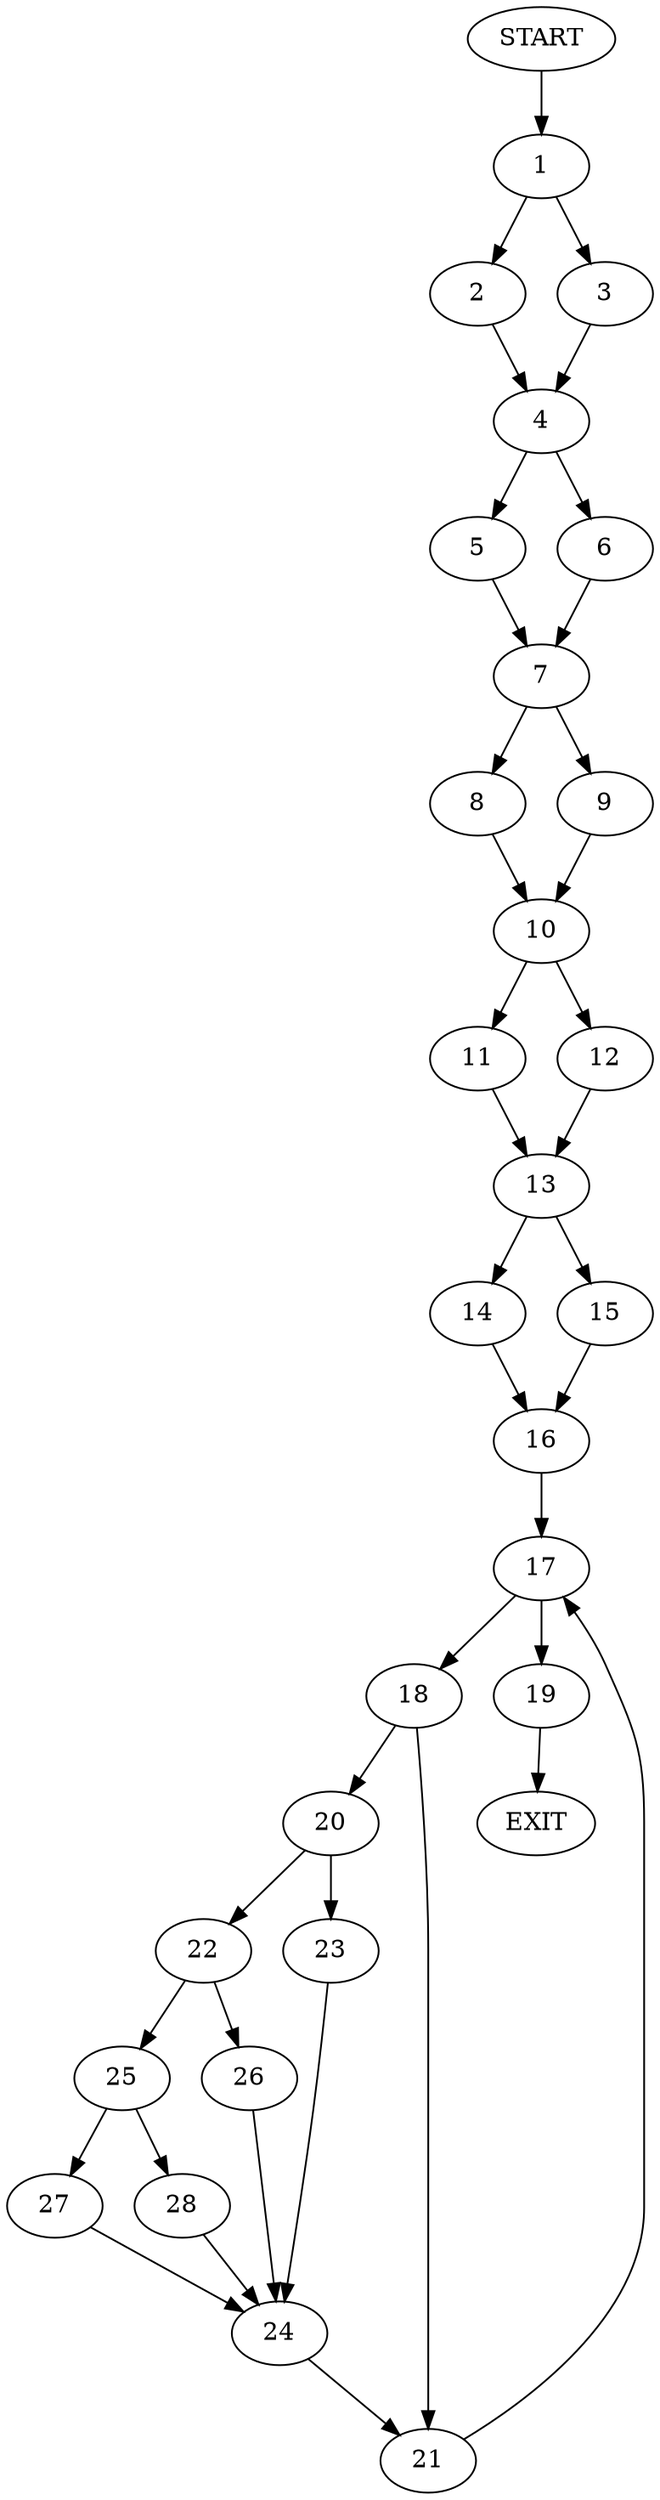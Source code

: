 digraph {
0 [label="START"]
29 [label="EXIT"]
0 -> 1
1 -> 2
1 -> 3
2 -> 4
3 -> 4
4 -> 5
4 -> 6
5 -> 7
6 -> 7
7 -> 8
7 -> 9
8 -> 10
9 -> 10
10 -> 11
10 -> 12
12 -> 13
11 -> 13
13 -> 14
13 -> 15
15 -> 16
14 -> 16
16 -> 17
17 -> 18
17 -> 19
19 -> 29
18 -> 20
18 -> 21
20 -> 22
20 -> 23
21 -> 17
23 -> 24
22 -> 25
22 -> 26
24 -> 21
26 -> 24
25 -> 27
25 -> 28
27 -> 24
28 -> 24
}
